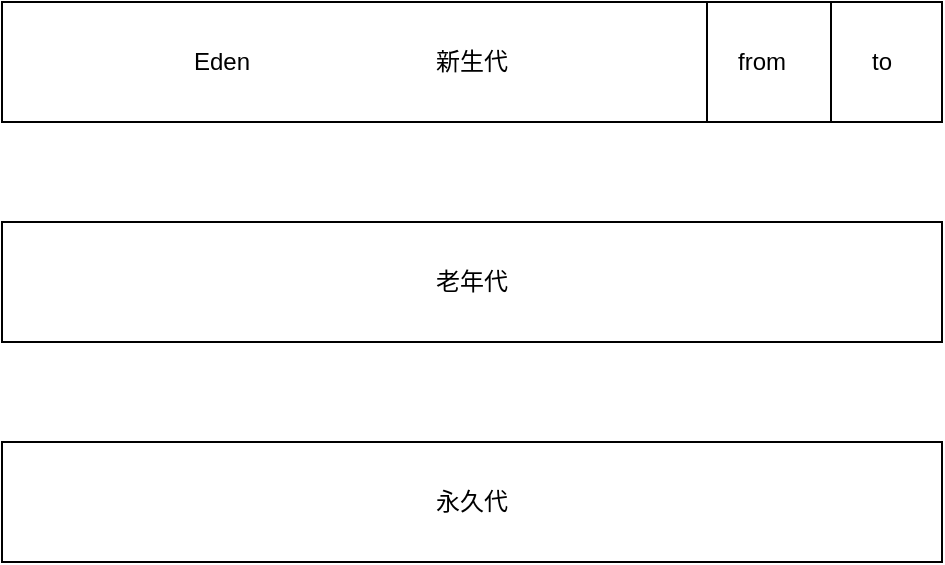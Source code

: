 <mxfile version="12.2.4" pages="1"><diagram id="cg1eOXY559jkLrpkwATE" name="Page-1"><mxGraphModel dx="1111" dy="765" grid="1" gridSize="10" guides="1" tooltips="1" connect="1" arrows="1" fold="1" page="1" pageScale="1" pageWidth="827" pageHeight="1169" math="0" shadow="0"><root><mxCell id="0"/><mxCell id="1" parent="0"/><mxCell id="2" value="" style="rounded=0;whiteSpace=wrap;html=1;" parent="1" vertex="1"><mxGeometry x="140" y="120" width="470" height="60" as="geometry"/></mxCell><mxCell id="3" value="" style="rounded=0;whiteSpace=wrap;html=1;" parent="1" vertex="1"><mxGeometry x="140" y="230" width="470" height="60" as="geometry"/></mxCell><mxCell id="4" value="" style="rounded=0;whiteSpace=wrap;html=1;" parent="1" vertex="1"><mxGeometry x="140" y="340" width="470" height="60" as="geometry"/></mxCell><mxCell id="5" value="新生代" style="text;html=1;strokeColor=none;fillColor=none;align=center;verticalAlign=middle;whiteSpace=wrap;rounded=0;" parent="1" vertex="1"><mxGeometry x="355" y="140" width="40" height="20" as="geometry"/></mxCell><mxCell id="6" value="老年代" style="text;html=1;strokeColor=none;fillColor=none;align=center;verticalAlign=middle;whiteSpace=wrap;rounded=0;" parent="1" vertex="1"><mxGeometry x="355" y="250" width="40" height="20" as="geometry"/></mxCell><mxCell id="7" value="永久代" style="text;html=1;strokeColor=none;fillColor=none;align=center;verticalAlign=middle;whiteSpace=wrap;rounded=0;" parent="1" vertex="1"><mxGeometry x="355" y="360" width="40" height="20" as="geometry"/></mxCell><mxCell id="8" value="" style="endArrow=none;html=1;exitX=0.75;exitY=0;exitDx=0;exitDy=0;entryX=0.75;entryY=1;entryDx=0;entryDy=0;" parent="1" source="2" target="2" edge="1"><mxGeometry width="50" height="50" relative="1" as="geometry"><mxPoint x="140" y="470" as="sourcePoint"/><mxPoint x="360" y="500" as="targetPoint"/></mxGeometry></mxCell><mxCell id="9" value="" style="endArrow=none;html=1;exitX=0.75;exitY=0;exitDx=0;exitDy=0;entryX=0.75;entryY=1;entryDx=0;entryDy=0;" parent="1" edge="1"><mxGeometry width="50" height="50" relative="1" as="geometry"><mxPoint x="554.5" y="120" as="sourcePoint"/><mxPoint x="554.5" y="180" as="targetPoint"/></mxGeometry></mxCell><mxCell id="10" value="Eden" style="text;html=1;strokeColor=none;fillColor=none;align=center;verticalAlign=middle;whiteSpace=wrap;rounded=0;" parent="1" vertex="1"><mxGeometry x="230" y="140" width="40" height="20" as="geometry"/></mxCell><mxCell id="11" value="from" style="text;html=1;strokeColor=none;fillColor=none;align=center;verticalAlign=middle;whiteSpace=wrap;rounded=0;" parent="1" vertex="1"><mxGeometry x="500" y="140" width="40" height="20" as="geometry"/></mxCell><mxCell id="13" value="to" style="text;html=1;strokeColor=none;fillColor=none;align=center;verticalAlign=middle;whiteSpace=wrap;rounded=0;" parent="1" vertex="1"><mxGeometry x="560" y="140" width="40" height="20" as="geometry"/></mxCell></root></mxGraphModel></diagram></mxfile>